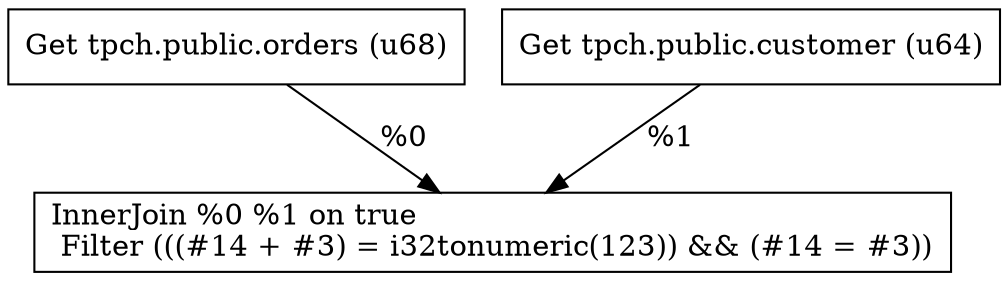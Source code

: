 digraph G {
    node0 [shape = record, label=" Get tpch.public.orders (u68)\l"]
    node1 [shape = record, label=" Get tpch.public.customer (u64)\l"]
    node2 [shape = record, label=" InnerJoin %0 %1 on true\l Filter (((#14 + #3) = i32tonumeric(123)) && (#14 = #3))\l"]
    node1 -> node2 [label = "%1\l"]
    node0 -> node2 [label = "%0\l"]
}
